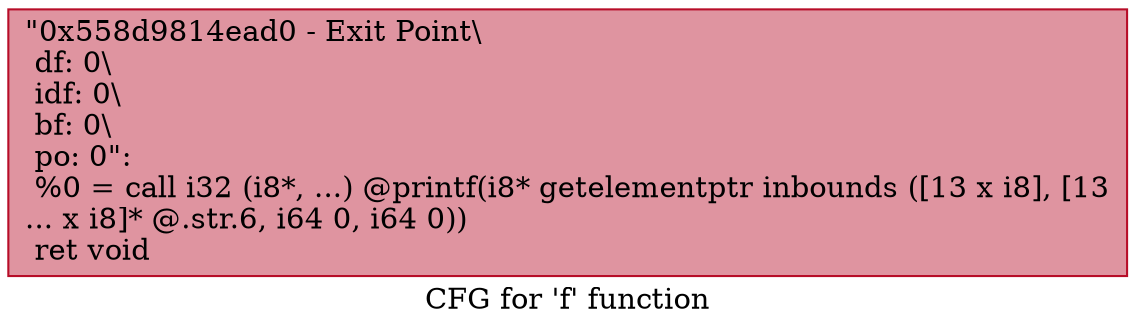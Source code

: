 digraph "CFG for 'f' function" {
	label="CFG for 'f' function";

	Node0x558d9814ead0 [shape=record,color="#b70d28ff", style=filled, fillcolor="#b70d2870",label="{\"0x558d9814ead0 - Exit Point\\\l df: 0\\\l idf: 0\\\l bf: 0\\\l po: 0\":\l  %0 = call i32 (i8*, ...) @printf(i8* getelementptr inbounds ([13 x i8], [13\l... x i8]* @.str.6, i64 0, i64 0))\l  ret void\l}"];
}
